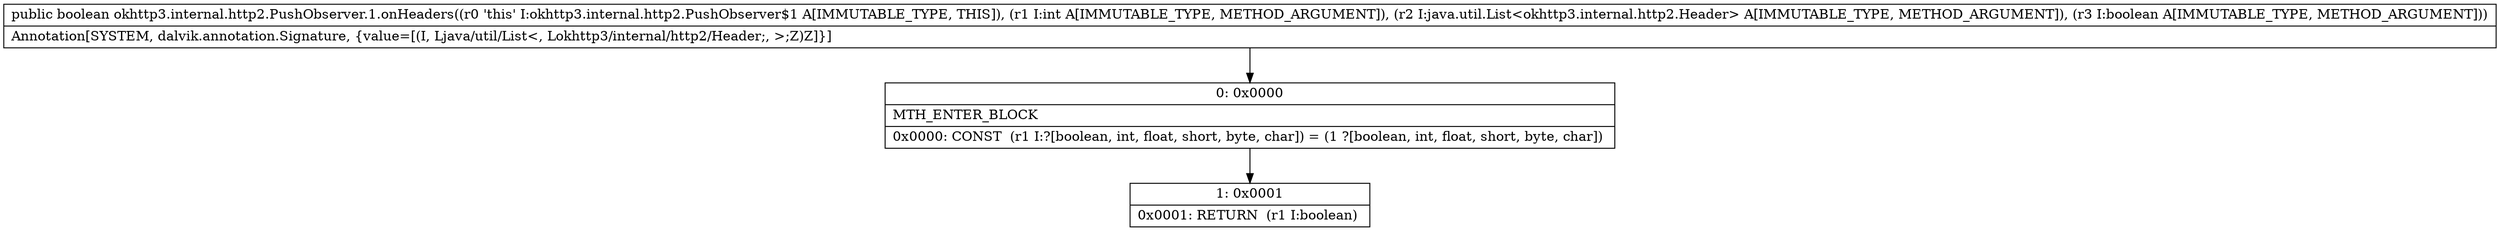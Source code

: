 digraph "CFG forokhttp3.internal.http2.PushObserver.1.onHeaders(ILjava\/util\/List;Z)Z" {
Node_0 [shape=record,label="{0\:\ 0x0000|MTH_ENTER_BLOCK\l|0x0000: CONST  (r1 I:?[boolean, int, float, short, byte, char]) = (1 ?[boolean, int, float, short, byte, char]) \l}"];
Node_1 [shape=record,label="{1\:\ 0x0001|0x0001: RETURN  (r1 I:boolean) \l}"];
MethodNode[shape=record,label="{public boolean okhttp3.internal.http2.PushObserver.1.onHeaders((r0 'this' I:okhttp3.internal.http2.PushObserver$1 A[IMMUTABLE_TYPE, THIS]), (r1 I:int A[IMMUTABLE_TYPE, METHOD_ARGUMENT]), (r2 I:java.util.List\<okhttp3.internal.http2.Header\> A[IMMUTABLE_TYPE, METHOD_ARGUMENT]), (r3 I:boolean A[IMMUTABLE_TYPE, METHOD_ARGUMENT]))  | Annotation[SYSTEM, dalvik.annotation.Signature, \{value=[(I, Ljava\/util\/List\<, Lokhttp3\/internal\/http2\/Header;, \>;Z)Z]\}]\l}"];
MethodNode -> Node_0;
Node_0 -> Node_1;
}

